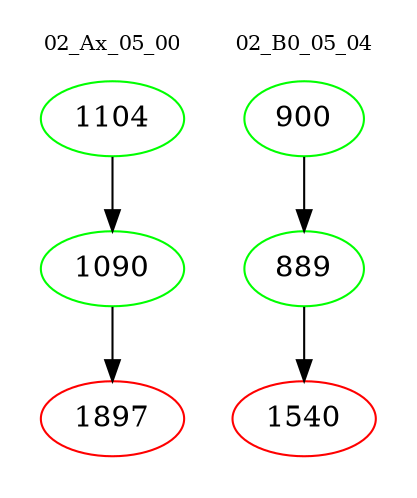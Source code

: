 digraph{
subgraph cluster_0 {
color = white
label = "02_Ax_05_00";
fontsize=10;
T0_1104 [label="1104", color="green"]
T0_1104 -> T0_1090 [color="black"]
T0_1090 [label="1090", color="green"]
T0_1090 -> T0_1897 [color="black"]
T0_1897 [label="1897", color="red"]
}
subgraph cluster_1 {
color = white
label = "02_B0_05_04";
fontsize=10;
T1_900 [label="900", color="green"]
T1_900 -> T1_889 [color="black"]
T1_889 [label="889", color="green"]
T1_889 -> T1_1540 [color="black"]
T1_1540 [label="1540", color="red"]
}
}
